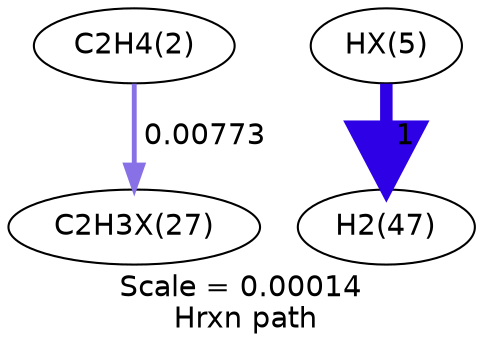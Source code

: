 digraph reaction_paths {
center=1;
s5 -> s50[fontname="Helvetica", style="setlinewidth(2.33)", arrowsize=1.16, color="0.7, 0.508, 0.9"
, label=" 0.00773"];
s49 -> s11[fontname="Helvetica", style="setlinewidth(6)", arrowsize=3, color="0.7, 1.5, 0.9"
, label=" 1"];
s5 [ fontname="Helvetica", label="C2H4(2)"];
s11 [ fontname="Helvetica", label="H2(47)"];
s49 [ fontname="Helvetica", label="HX(5)"];
s50 [ fontname="Helvetica", label="C2H3X(27)"];
 label = "Scale = 0.00014\l Hrxn path";
 fontname = "Helvetica";
}
